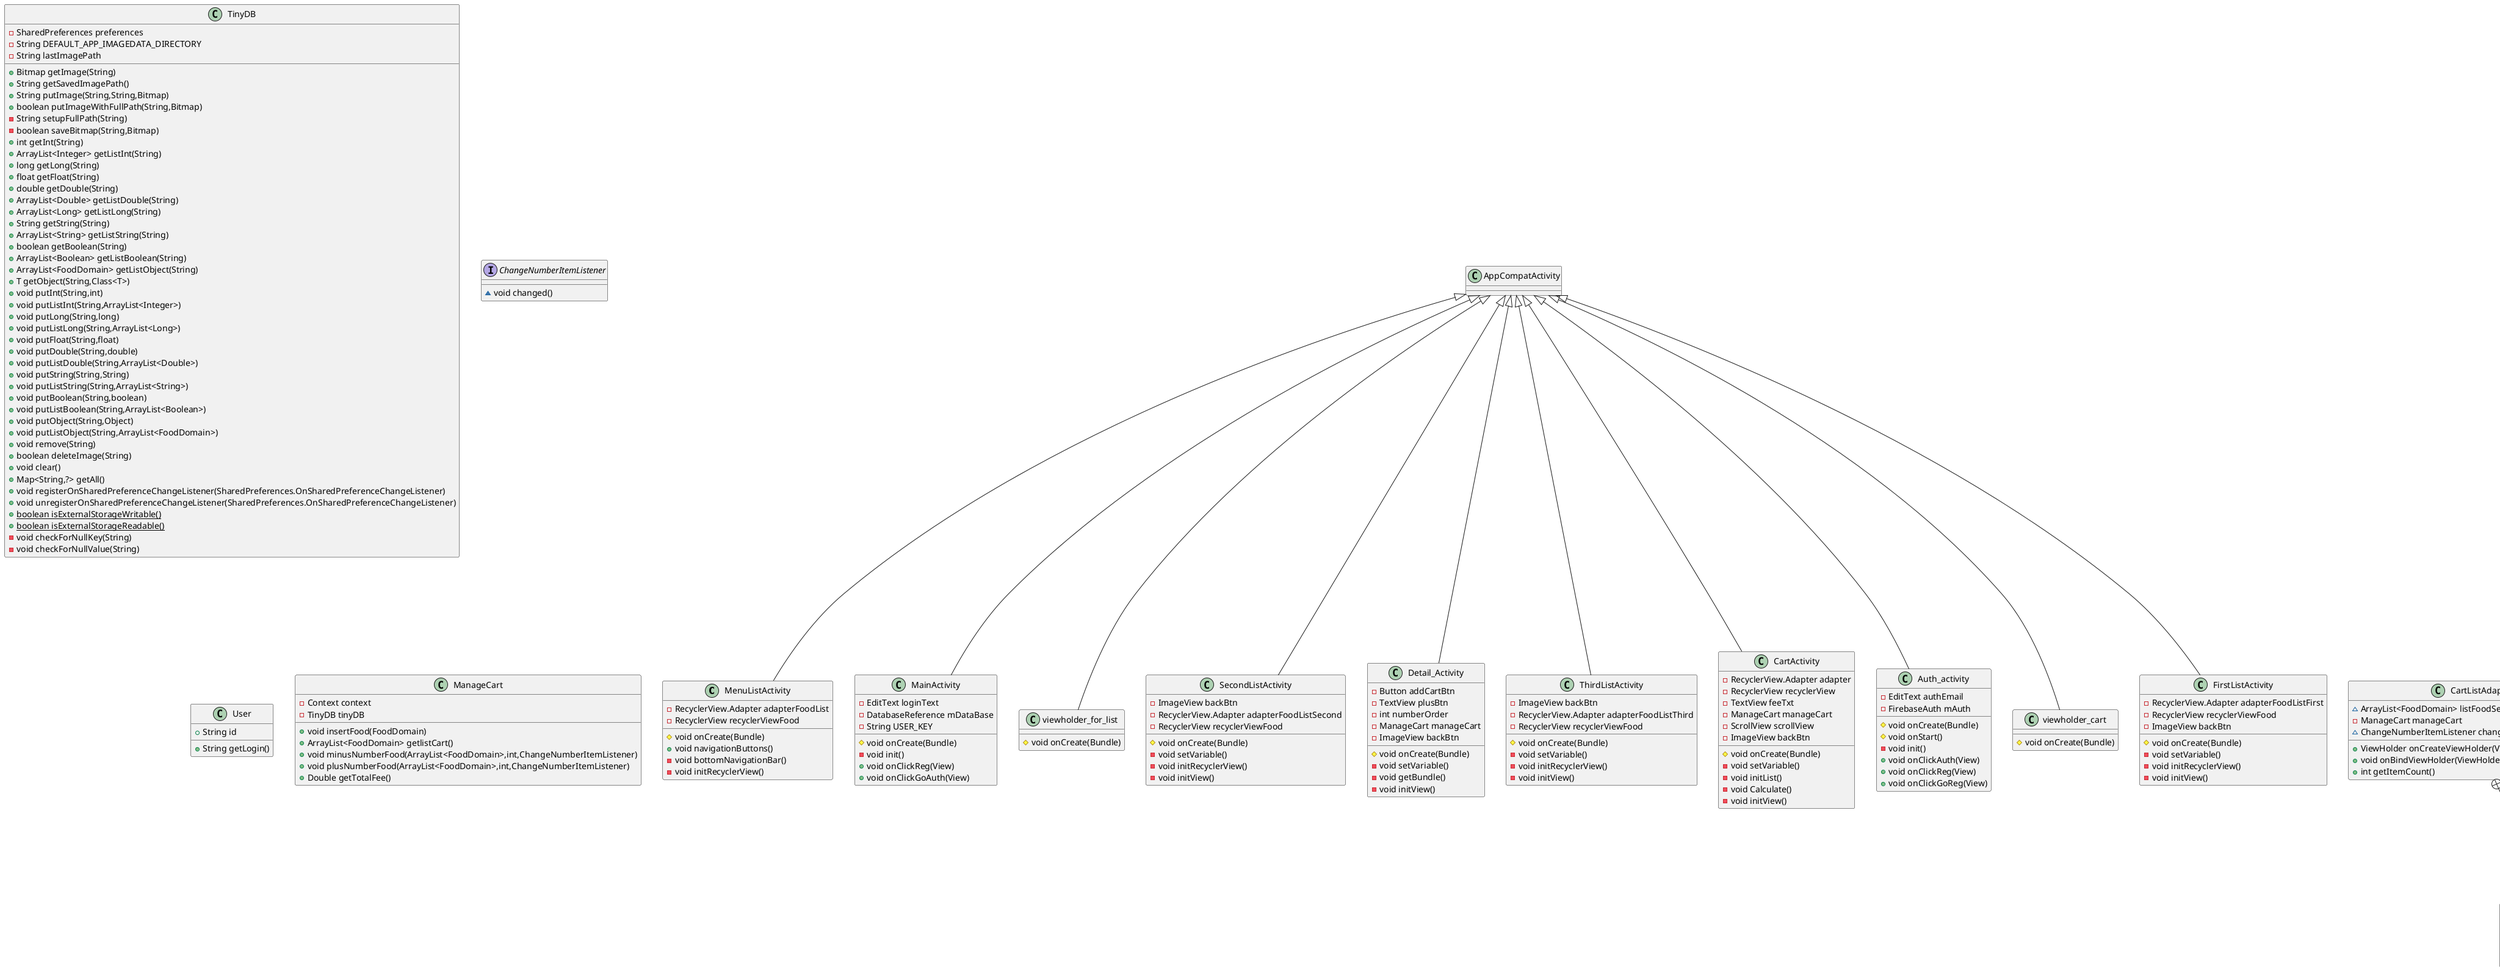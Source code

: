 @startuml
class MenuListActivity {
- RecyclerView.Adapter adapterFoodList
- RecyclerView recyclerViewFood
# void onCreate(Bundle)
+ void navigationButtons()
- void bottomNavigationBar()
- void initRecyclerView()
}
class CartListAdapter {
~ ArrayList<FoodDomain> listFoodSelected
- ManageCart manageCart
~ ChangeNumberItemListener changeNumberItemListener
+ ViewHolder onCreateViewHolder(ViewGroup,int)
+ void onBindViewHolder(ViewHolder,int)
+ int getItemCount()
}
class CartListAdapter$ViewHolder {
~ TextView title
~ ImageView pic
~ TextView totalEachItem
}
class TinyDB {
- SharedPreferences preferences
- String DEFAULT_APP_IMAGEDATA_DIRECTORY
- String lastImagePath
+ Bitmap getImage(String)
+ String getSavedImagePath()
+ String putImage(String,String,Bitmap)
+ boolean putImageWithFullPath(String,Bitmap)
- String setupFullPath(String)
- boolean saveBitmap(String,Bitmap)
+ int getInt(String)
+ ArrayList<Integer> getListInt(String)
+ long getLong(String)
+ float getFloat(String)
+ double getDouble(String)
+ ArrayList<Double> getListDouble(String)
+ ArrayList<Long> getListLong(String)
+ String getString(String)
+ ArrayList<String> getListString(String)
+ boolean getBoolean(String)
+ ArrayList<Boolean> getListBoolean(String)
+ ArrayList<FoodDomain> getListObject(String)
+ T getObject(String,Class<T>)
+ void putInt(String,int)
+ void putListInt(String,ArrayList<Integer>)
+ void putLong(String,long)
+ void putListLong(String,ArrayList<Long>)
+ void putFloat(String,float)
+ void putDouble(String,double)
+ void putListDouble(String,ArrayList<Double>)
+ void putString(String,String)
+ void putListString(String,ArrayList<String>)
+ void putBoolean(String,boolean)
+ void putListBoolean(String,ArrayList<Boolean>)
+ void putObject(String,Object)
+ void putListObject(String,ArrayList<FoodDomain>)
+ void remove(String)
+ boolean deleteImage(String)
+ void clear()
+ Map<String,?> getAll()
+ void registerOnSharedPreferenceChangeListener(SharedPreferences.OnSharedPreferenceChangeListener)
+ void unregisterOnSharedPreferenceChangeListener(SharedPreferences.OnSharedPreferenceChangeListener)
+ {static} boolean isExternalStorageWritable()
+ {static} boolean isExternalStorageReadable()
- void checkForNullKey(String)
- void checkForNullValue(String)
}
interface ChangeNumberItemListener {
~ void changed()
}
class MainActivity {
- EditText loginText
- DatabaseReference mDataBase
- String USER_KEY
# void onCreate(Bundle)
- void init()
+ void onClickReg(View)
+ void onClickGoAuth(View)
}
class User {
+ String id
+ String getLogin()
}
class FoodListAdapter {
~ ArrayList<FoodDomain> items
~ Context context
+ FoodListAdapter.ViewHolder onCreateViewHolder(ViewGroup,int)
+ void onBindViewHolder(FoodListAdapter.ViewHolder,int)
+ int getItemCount()
}
class FoodListAdapter$ViewHolder {
~ TextView titleText
~ ImageView pic
}
class viewholder_for_list {
# void onCreate(Bundle)
}
class ManageCart {
- Context context
- TinyDB tinyDB
+ void insertFood(FoodDomain)
+ ArrayList<FoodDomain> getlistCart()
+ void minusNumberFood(ArrayList<FoodDomain>,int,ChangeNumberItemListener)
+ void plusNumberFood(ArrayList<FoodDomain>,int,ChangeNumberItemListener)
+ Double getTotalFee()
}
class SecondListActivity {
- ImageView backBtn
- RecyclerView.Adapter adapterFoodListSecond
- RecyclerView recyclerViewFood
# void onCreate(Bundle)
- void setVariable()
- void initRecyclerView()
- void initView()
}
class ButtonsListAdapter {
~ ArrayList<FoodDomain> itemsGraphic
~ Context context
+ ButtonsListAdapter.ViewHolder onCreateViewHolder(ViewGroup,int)
+ void onBindViewHolder(ButtonsListAdapter.ViewHolder,int)
+ int getItemCount()
}
class ButtonsListAdapter$ViewHolder {
~ TextView titleFirst
~ ImageView picFirst
}
class Detail_Activity {
- Button addCartBtn
- TextView plusBtn
- int numberOrder
- ManageCart manageCart
- ImageView backBtn
# void onCreate(Bundle)
- void setVariable()
- void getBundle()
- void initView()
}
class activity_viewholder_for_list {
# void onCreate(Bundle)
}
class ThirdListActivity {
- ImageView backBtn
- RecyclerView.Adapter adapterFoodListThird
- RecyclerView recyclerViewFood
# void onCreate(Bundle)
- void setVariable()
- void initRecyclerView()
- void initView()
}
class CartActivity {
- RecyclerView.Adapter adapter
- RecyclerView recyclerView
- TextView feeTxt
- ManageCart manageCart
- ScrollView scrollView
- ImageView backBtn
# void onCreate(Bundle)
- void setVariable()
- void initList()
- void Calculate()
- void initView()
}
class Auth_activity {
- EditText authEmail
- FirebaseAuth mAuth
# void onCreate(Bundle)
# void onStart()
- void init()
+ void onClickAuth(View)
+ void onClickReg(View)
+ void onClickGoReg(View)
}
class viewholder_cart {
# void onCreate(Bundle)
}
class FoodDomain {
- String title
- String description
- String pic
- double price
- int time
- int energy
- int numberinCart
+ String getTitle()
+ void setTitle(String)
+ String getDescription()
+ void setDescription(String)
+ String getPicUrl()
+ void setPicUrl(String)
+ double getPrice()
+ void setPrice(double)
+ int getTime()
+ void setTime(int)
+ int getEnergy()
+ void setEnergy(int)
+ int getNumberinCart()
+ void setNumberinCart(int)
}
class FirstListActivity {
- RecyclerView.Adapter adapterFoodListFirst
- RecyclerView recyclerViewFood
- ImageView backBtn
# void onCreate(Bundle)
- void setVariable()
- void initRecyclerView()
- void initView()
}


AppCompatActivity <|-- MenuListActivity
Adapter <|-- CartListAdapter
CartListAdapter +.. CartListAdapter$ViewHolder
ViewHolder <|-- CartListAdapter$ViewHolder
AppCompatActivity <|-- MainActivity
Adapter <|-- FoodListAdapter
FoodListAdapter +.. FoodListAdapter$ViewHolder
ViewHolder <|-- FoodListAdapter$ViewHolder
AppCompatActivity <|-- viewholder_for_list
AppCompatActivity <|-- SecondListActivity
Adapter <|-- ButtonsListAdapter
ButtonsListAdapter +.. ButtonsListAdapter$ViewHolder
ViewHolder <|-- ButtonsListAdapter$ViewHolder
AppCompatActivity <|-- Detail_Activity
Activity <|-- activity_viewholder_for_list
AppCompatActivity <|-- ThirdListActivity
AppCompatActivity <|-- CartActivity
AppCompatActivity <|-- Auth_activity
AppCompatActivity <|-- viewholder_cart
Serializable <|.. FoodDomain
AppCompatActivity <|-- FirstListActivity
@enduml